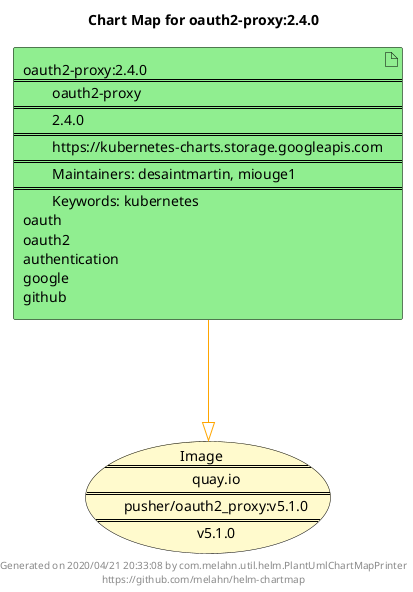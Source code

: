 @startuml
skinparam linetype ortho
skinparam backgroundColor white
skinparam usecaseBorderColor black
skinparam usecaseArrowColor LightSlateGray
skinparam artifactBorderColor black
skinparam artifactArrowColor LightSlateGray

title Chart Map for oauth2-proxy:2.4.0

'There is one referenced Helm Chart
artifact "oauth2-proxy:2.4.0\n====\n\toauth2-proxy\n====\n\t2.4.0\n====\n\thttps://kubernetes-charts.storage.googleapis.com\n====\n\tMaintainers: desaintmartin, miouge1\n====\n\tKeywords: kubernetes\noauth\noauth2\nauthentication\ngoogle\ngithub" as oauth2_proxy_2_4_0 #LightGreen

'There is one referenced Docker Image
usecase "Image\n====\n\tquay.io\n====\n\tpusher/oauth2_proxy:v5.1.0\n====\n\tv5.1.0" as quay_io_pusher_oauth2_proxy_v5_1_0 #LemonChiffon

'Chart Dependencies
oauth2_proxy_2_4_0--[#orange]-|>quay_io_pusher_oauth2_proxy_v5_1_0

center footer Generated on 2020/04/21 20:33:08 by com.melahn.util.helm.PlantUmlChartMapPrinter\nhttps://github.com/melahn/helm-chartmap
@enduml
